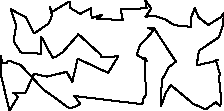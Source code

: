 unitsize(0.001cm);
draw((1380,939)--(1917,687));
draw((1917,687)--(2097,981));
draw((2097,981)--(1795,962));
draw((1795,962)--(1787,1009));
draw((1787,1009)--(1393,1368));
draw((1393,1368)--(1115,1052));
draw((1115,1052)--(984,965));
draw((984,965)--(938,955));
draw((938,955)--(738,1325));
draw((738,1325)--(742,1025));
draw((742,1025)--(378,1048));
draw((378,1048)--(252,1240));
draw((252,1240)--(274,1420));
draw((274,1420)--(298,1513));
draw((298,1513)--(198,1810));
draw((198,1810)--(463,1670));
draw((463,1670)--(611,1384));
draw((611,1384)--(872,1559));
draw((872,1559)--(928,1700));
draw((928,1700)--(890,1846));
draw((890,1846)--(929,1766));
draw((929,1766)--(1234,1946));
draw((1234,1946)--(1247,1945));
draw((1247,1945)--(1251,1832));
draw((1251,1832)--(1424,1728));
draw((1424,1728)--(1621,1830));
draw((1621,1830)--(1625,1651));
draw((1625,1651)--(1807,1711));
draw((1807,1711)--(1724,1642));
draw((1724,1642)--(2178,1619));
draw((2178,1619)--(2139,1806));
draw((2139,1806)--(2290,1810));
draw((2290,1810)--(2597,1830));
draw((2597,1830)--(2573,1969));
draw((2573,1969)--(2678,1825));
draw((2678,1825)--(2576,1676));
draw((2576,1676)--(2728,1698));
draw((2728,1698)--(2945,1622));
draw((2945,1622)--(2961,1605));
draw((2961,1605)--(3085,1528));
draw((3085,1528)--(3384,1498));
draw((3384,1498)--(3373,1646));
draw((3373,1646)--(3447,1830));
draw((3447,1830)--(3510,1671));
draw((3510,1671)--(3683,1533));
draw((3683,1533)--(3911,1673));
draw((3911,1673)--(3955,1743));
draw((3955,1743)--(3950,1558));
draw((3950,1558)--(3874,1318));
draw((3874,1318)--(3520,1079));
draw((3520,1079)--(3479,821));
draw((3479,821)--(3756,882));
draw((3756,882)--(3854,923));
draw((3854,923)--(3822,899));
draw((3822,899)--(3888,666));
draw((3888,666)--(3875,598));
draw((3875,598)--(3913,192));
draw((3913,192)--(3893,102));
draw((3893,102)--(3815,169));
draw((3815,169)--(3640,43));
draw((3640,43)--(3416,143));
draw((3416,143)--(3022,474));
draw((3022,474)--(2936,337));
draw((2936,337)--(2848,96));
draw((2848,96)--(2863,558));
draw((2863,558)--(2991,792));
draw((2991,792)--(3113,885));
draw((3113,885)--(2721,1482));
draw((2721,1482)--(2628,1479));
draw((2628,1479)--(2716,1432));
draw((2716,1432)--(2586,1286));
draw((2586,1286)--(2482,1183));
draw((2482,1183)--(2421,1007));
draw((2421,1007)--(2599,901));
draw((2599,901)--(2574,946));
draw((2574,946)--(2573,599));
draw((2573,599)--(2588,302));
draw((2588,302)--(2542,236));
draw((2542,236)--(2519,135));
draw((2519,135)--(1323,280));
draw((1323,280)--(1429,134));
draw((1429,134)--(1256,61));
draw((1256,61)--(1178,100));
draw((1178,100)--(953,268));
draw((953,268)--(776,392));
draw((776,392)--(376,825));
draw((376,825)--(161,906));
draw((161,906)--(123,862));
draw((123,862)--(53,857));
draw((53,857)--(22,987));
draw((22,987)--(19,674));
draw((19,674)--(178,24));
draw((178,24)--(327,265));
draw((327,265)--(241,341));
draw((241,341)--(457,334));
draw((457,334)--(611,673));
draw((611,673)--(839,620));
draw((839,620)--(1187,706));
draw((1187,706)--(1286,525));
draw((1286,525)--(1380,939));
